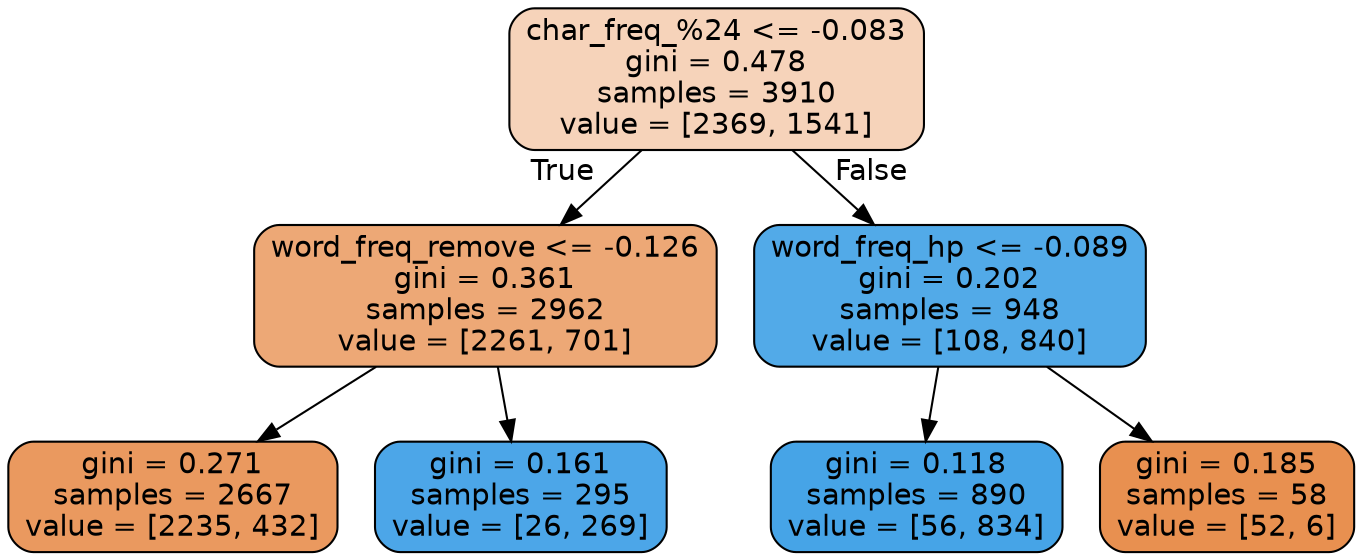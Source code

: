digraph Tree {
node [shape=box, style="filled, rounded", color="black", fontname=helvetica] ;
edge [fontname=helvetica] ;
0 [label="char_freq_%24 <= -0.083\ngini = 0.478\nsamples = 3910\nvalue = [2369, 1541]", fillcolor="#f6d3ba"] ;
1 [label="word_freq_remove <= -0.126\ngini = 0.361\nsamples = 2962\nvalue = [2261, 701]", fillcolor="#eda876"] ;
0 -> 1 [labeldistance=2.5, labelangle=45, headlabel="True"] ;
2 [label="gini = 0.271\nsamples = 2667\nvalue = [2235, 432]", fillcolor="#ea995f"] ;
1 -> 2 ;
3 [label="gini = 0.161\nsamples = 295\nvalue = [26, 269]", fillcolor="#4ca6e8"] ;
1 -> 3 ;
4 [label="word_freq_hp <= -0.089\ngini = 0.202\nsamples = 948\nvalue = [108, 840]", fillcolor="#52aae8"] ;
0 -> 4 [labeldistance=2.5, labelangle=-45, headlabel="False"] ;
5 [label="gini = 0.118\nsamples = 890\nvalue = [56, 834]", fillcolor="#46a4e7"] ;
4 -> 5 ;
6 [label="gini = 0.185\nsamples = 58\nvalue = [52, 6]", fillcolor="#e89050"] ;
4 -> 6 ;
}